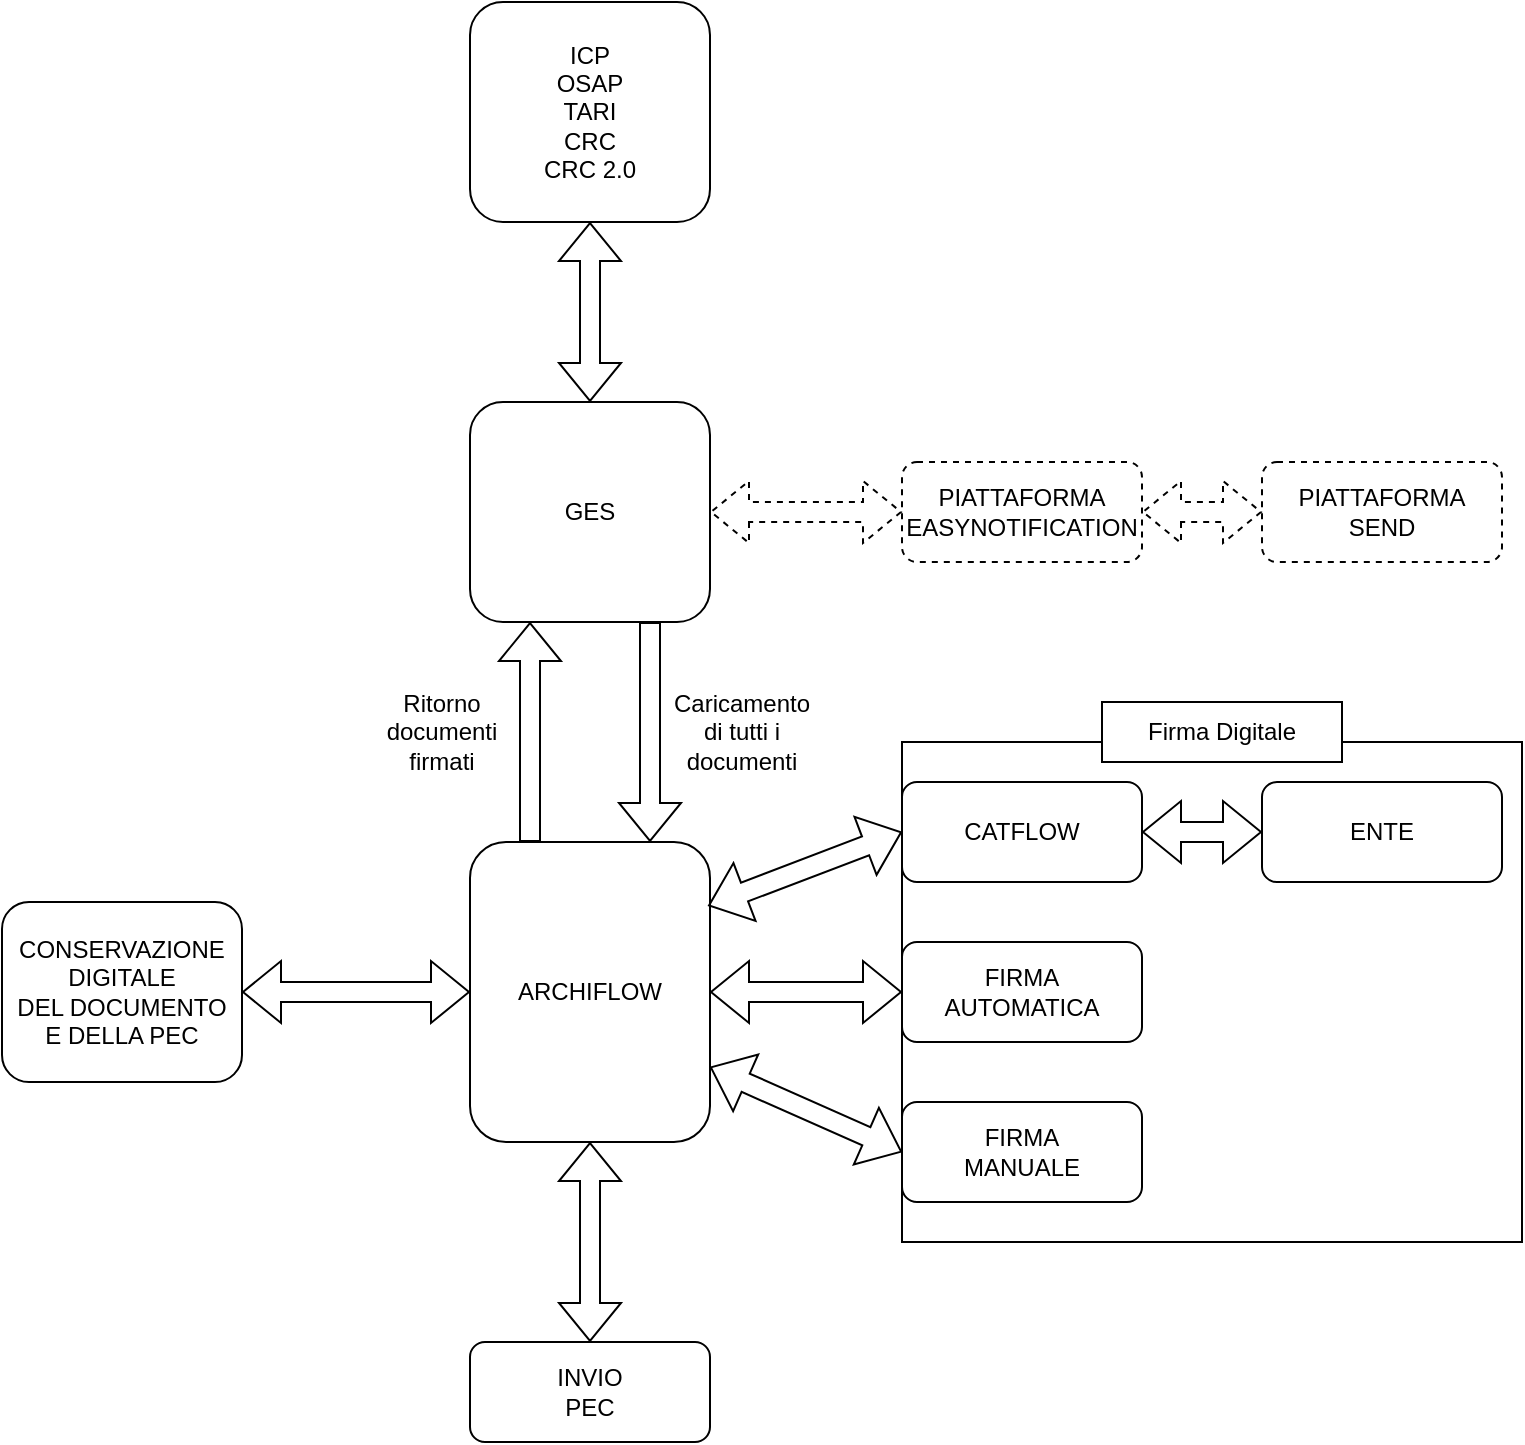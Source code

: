 <mxfile version="24.0.6" type="github">
  <diagram name="Pagina-1" id="iFga_gO1SLy5goV0IBSG">
    <mxGraphModel dx="1434" dy="746" grid="1" gridSize="10" guides="1" tooltips="1" connect="1" arrows="1" fold="1" page="1" pageScale="1" pageWidth="827" pageHeight="1169" math="0" shadow="0">
      <root>
        <mxCell id="0" />
        <mxCell id="1" parent="0" />
        <mxCell id="JwesNAUd77x39-J_UGq0-30" value="" style="rounded=0;whiteSpace=wrap;html=1;" vertex="1" parent="1">
          <mxGeometry x="510" y="380" width="310" height="250" as="geometry" />
        </mxCell>
        <mxCell id="JwesNAUd77x39-J_UGq0-1" value="ICP&lt;div&gt;OSAP&lt;/div&gt;&lt;div&gt;TARI&lt;/div&gt;&lt;div&gt;CRC&lt;/div&gt;&lt;div&gt;CRC 2.0&lt;/div&gt;" style="rounded=1;whiteSpace=wrap;html=1;" vertex="1" parent="1">
          <mxGeometry x="294" y="10" width="120" height="110" as="geometry" />
        </mxCell>
        <mxCell id="JwesNAUd77x39-J_UGq0-2" value="&lt;div&gt;GES&lt;/div&gt;" style="rounded=1;whiteSpace=wrap;html=1;" vertex="1" parent="1">
          <mxGeometry x="294" y="210" width="120" height="110" as="geometry" />
        </mxCell>
        <mxCell id="JwesNAUd77x39-J_UGq0-3" value="&lt;div&gt;ARCHIFLOW&lt;/div&gt;" style="rounded=1;whiteSpace=wrap;html=1;" vertex="1" parent="1">
          <mxGeometry x="294" y="430" width="120" height="150" as="geometry" />
        </mxCell>
        <mxCell id="JwesNAUd77x39-J_UGq0-4" value="&lt;div&gt;CATFLOW&lt;/div&gt;" style="rounded=1;whiteSpace=wrap;html=1;" vertex="1" parent="1">
          <mxGeometry x="510" y="400" width="120" height="50" as="geometry" />
        </mxCell>
        <mxCell id="JwesNAUd77x39-J_UGq0-7" value="" style="shape=flexArrow;endArrow=classic;html=1;rounded=0;entryX=0.75;entryY=0;entryDx=0;entryDy=0;exitX=0.75;exitY=1;exitDx=0;exitDy=0;" edge="1" parent="1" source="JwesNAUd77x39-J_UGq0-2" target="JwesNAUd77x39-J_UGq0-3">
          <mxGeometry width="50" height="50" relative="1" as="geometry">
            <mxPoint x="400" y="340" as="sourcePoint" />
            <mxPoint x="440" y="360" as="targetPoint" />
          </mxGeometry>
        </mxCell>
        <mxCell id="JwesNAUd77x39-J_UGq0-8" value="Caricamento di tutti i documenti" style="text;html=1;align=center;verticalAlign=middle;whiteSpace=wrap;rounded=0;" vertex="1" parent="1">
          <mxGeometry x="400" y="360" width="60" height="30" as="geometry" />
        </mxCell>
        <mxCell id="JwesNAUd77x39-J_UGq0-9" value="&lt;div&gt;FIRMA&lt;/div&gt;&lt;div&gt;AUTOMATICA&lt;/div&gt;" style="rounded=1;whiteSpace=wrap;html=1;" vertex="1" parent="1">
          <mxGeometry x="510" y="480" width="120" height="50" as="geometry" />
        </mxCell>
        <mxCell id="JwesNAUd77x39-J_UGq0-10" value="&lt;div&gt;FIRMA&lt;/div&gt;&lt;div&gt;MANUALE&lt;/div&gt;" style="rounded=1;whiteSpace=wrap;html=1;" vertex="1" parent="1">
          <mxGeometry x="510" y="560" width="120" height="50" as="geometry" />
        </mxCell>
        <mxCell id="JwesNAUd77x39-J_UGq0-11" value="&lt;div&gt;ENTE&lt;/div&gt;" style="rounded=1;whiteSpace=wrap;html=1;" vertex="1" parent="1">
          <mxGeometry x="690" y="400" width="120" height="50" as="geometry" />
        </mxCell>
        <mxCell id="JwesNAUd77x39-J_UGq0-12" value="" style="shape=flexArrow;endArrow=classic;startArrow=classic;html=1;rounded=0;entryX=0;entryY=0.5;entryDx=0;entryDy=0;exitX=1;exitY=0.5;exitDx=0;exitDy=0;" edge="1" parent="1" source="JwesNAUd77x39-J_UGq0-4" target="JwesNAUd77x39-J_UGq0-11">
          <mxGeometry width="100" height="100" relative="1" as="geometry">
            <mxPoint x="360" y="430" as="sourcePoint" />
            <mxPoint x="460" y="330" as="targetPoint" />
          </mxGeometry>
        </mxCell>
        <mxCell id="JwesNAUd77x39-J_UGq0-13" value="" style="shape=flexArrow;endArrow=classic;startArrow=classic;html=1;rounded=0;entryX=0;entryY=0.5;entryDx=0;entryDy=0;exitX=0.992;exitY=0.213;exitDx=0;exitDy=0;exitPerimeter=0;" edge="1" parent="1" source="JwesNAUd77x39-J_UGq0-3" target="JwesNAUd77x39-J_UGq0-4">
          <mxGeometry width="100" height="100" relative="1" as="geometry">
            <mxPoint x="360" y="430" as="sourcePoint" />
            <mxPoint x="460" y="330" as="targetPoint" />
          </mxGeometry>
        </mxCell>
        <mxCell id="JwesNAUd77x39-J_UGq0-14" value="" style="shape=flexArrow;endArrow=classic;startArrow=classic;html=1;rounded=0;entryX=0;entryY=0.5;entryDx=0;entryDy=0;exitX=1;exitY=0.5;exitDx=0;exitDy=0;" edge="1" parent="1" source="JwesNAUd77x39-J_UGq0-3" target="JwesNAUd77x39-J_UGq0-9">
          <mxGeometry width="100" height="100" relative="1" as="geometry">
            <mxPoint x="360" y="430" as="sourcePoint" />
            <mxPoint x="460" y="330" as="targetPoint" />
          </mxGeometry>
        </mxCell>
        <mxCell id="JwesNAUd77x39-J_UGq0-15" value="" style="shape=flexArrow;endArrow=classic;startArrow=classic;html=1;rounded=0;entryX=0;entryY=0.5;entryDx=0;entryDy=0;exitX=1;exitY=0.75;exitDx=0;exitDy=0;" edge="1" parent="1" source="JwesNAUd77x39-J_UGq0-3" target="JwesNAUd77x39-J_UGq0-10">
          <mxGeometry width="100" height="100" relative="1" as="geometry">
            <mxPoint x="360" y="430" as="sourcePoint" />
            <mxPoint x="460" y="330" as="targetPoint" />
          </mxGeometry>
        </mxCell>
        <mxCell id="JwesNAUd77x39-J_UGq0-16" value="&lt;div&gt;INVIO&lt;/div&gt;&lt;div&gt;PEC&lt;/div&gt;" style="rounded=1;whiteSpace=wrap;html=1;" vertex="1" parent="1">
          <mxGeometry x="294" y="680" width="120" height="50" as="geometry" />
        </mxCell>
        <mxCell id="JwesNAUd77x39-J_UGq0-17" value="" style="shape=flexArrow;endArrow=classic;startArrow=classic;html=1;rounded=0;exitX=0.5;exitY=1;exitDx=0;exitDy=0;entryX=0.5;entryY=0;entryDx=0;entryDy=0;" edge="1" parent="1" source="JwesNAUd77x39-J_UGq0-3" target="JwesNAUd77x39-J_UGq0-16">
          <mxGeometry width="100" height="100" relative="1" as="geometry">
            <mxPoint x="360" y="530" as="sourcePoint" />
            <mxPoint x="460" y="430" as="targetPoint" />
          </mxGeometry>
        </mxCell>
        <mxCell id="JwesNAUd77x39-J_UGq0-18" value="&lt;div&gt;CONSERVAZIONE&lt;/div&gt;&lt;div&gt;DIGITALE&lt;/div&gt;&lt;div&gt;DEL DOCUMENTO&lt;/div&gt;&lt;div&gt;E DELLA PEC&lt;/div&gt;" style="rounded=1;whiteSpace=wrap;html=1;" vertex="1" parent="1">
          <mxGeometry x="60" y="460" width="120" height="90" as="geometry" />
        </mxCell>
        <mxCell id="JwesNAUd77x39-J_UGq0-19" value="" style="shape=flexArrow;endArrow=classic;startArrow=classic;html=1;rounded=0;exitX=1;exitY=0.5;exitDx=0;exitDy=0;entryX=0;entryY=0.5;entryDx=0;entryDy=0;" edge="1" parent="1" source="JwesNAUd77x39-J_UGq0-18" target="JwesNAUd77x39-J_UGq0-3">
          <mxGeometry width="100" height="100" relative="1" as="geometry">
            <mxPoint x="360" y="530" as="sourcePoint" />
            <mxPoint x="460" y="430" as="targetPoint" />
          </mxGeometry>
        </mxCell>
        <mxCell id="JwesNAUd77x39-J_UGq0-20" value="" style="shape=flexArrow;endArrow=classic;html=1;rounded=0;entryX=0.25;entryY=1;entryDx=0;entryDy=0;exitX=0.25;exitY=0;exitDx=0;exitDy=0;" edge="1" parent="1" source="JwesNAUd77x39-J_UGq0-3" target="JwesNAUd77x39-J_UGq0-2">
          <mxGeometry width="50" height="50" relative="1" as="geometry">
            <mxPoint x="390" y="510" as="sourcePoint" />
            <mxPoint x="440" y="460" as="targetPoint" />
          </mxGeometry>
        </mxCell>
        <mxCell id="JwesNAUd77x39-J_UGq0-21" value="Ritorno&lt;div&gt;documenti&lt;/div&gt;&lt;div&gt;firmati&lt;/div&gt;" style="text;html=1;align=center;verticalAlign=middle;whiteSpace=wrap;rounded=0;" vertex="1" parent="1">
          <mxGeometry x="250" y="360" width="60" height="30" as="geometry" />
        </mxCell>
        <mxCell id="JwesNAUd77x39-J_UGq0-22" value="" style="shape=flexArrow;endArrow=classic;startArrow=classic;html=1;rounded=0;entryX=0.5;entryY=0;entryDx=0;entryDy=0;exitX=0.5;exitY=1;exitDx=0;exitDy=0;" edge="1" parent="1" source="JwesNAUd77x39-J_UGq0-1" target="JwesNAUd77x39-J_UGq0-2">
          <mxGeometry width="100" height="100" relative="1" as="geometry">
            <mxPoint x="360" y="430" as="sourcePoint" />
            <mxPoint x="460" y="330" as="targetPoint" />
          </mxGeometry>
        </mxCell>
        <mxCell id="JwesNAUd77x39-J_UGq0-23" value="PIATTAFORMA SEND" style="rounded=1;whiteSpace=wrap;html=1;dashed=1;" vertex="1" parent="1">
          <mxGeometry x="690" y="240" width="120" height="50" as="geometry" />
        </mxCell>
        <mxCell id="JwesNAUd77x39-J_UGq0-25" value="PIATTAFORMA EASYNOTIFICATION" style="rounded=1;whiteSpace=wrap;html=1;dashed=1;" vertex="1" parent="1">
          <mxGeometry x="510" y="240" width="120" height="50" as="geometry" />
        </mxCell>
        <mxCell id="JwesNAUd77x39-J_UGq0-26" value="" style="shape=flexArrow;endArrow=classic;startArrow=classic;html=1;rounded=0;entryX=0;entryY=0.5;entryDx=0;entryDy=0;exitX=1;exitY=0.5;exitDx=0;exitDy=0;dashed=1;" edge="1" parent="1" source="JwesNAUd77x39-J_UGq0-2" target="JwesNAUd77x39-J_UGq0-25">
          <mxGeometry width="100" height="100" relative="1" as="geometry">
            <mxPoint x="360" y="430" as="sourcePoint" />
            <mxPoint x="460" y="330" as="targetPoint" />
          </mxGeometry>
        </mxCell>
        <mxCell id="JwesNAUd77x39-J_UGq0-28" value="" style="shape=flexArrow;endArrow=classic;startArrow=classic;html=1;rounded=0;entryX=0;entryY=0.5;entryDx=0;entryDy=0;dashed=1;exitX=1;exitY=0.5;exitDx=0;exitDy=0;" edge="1" parent="1" source="JwesNAUd77x39-J_UGq0-25" target="JwesNAUd77x39-J_UGq0-23">
          <mxGeometry width="100" height="100" relative="1" as="geometry">
            <mxPoint x="650" y="200" as="sourcePoint" />
            <mxPoint x="520" y="275" as="targetPoint" />
          </mxGeometry>
        </mxCell>
        <mxCell id="JwesNAUd77x39-J_UGq0-31" value="Firma Digitale" style="text;html=1;align=center;verticalAlign=middle;whiteSpace=wrap;rounded=0;fillColor=default;strokeColor=default;" vertex="1" parent="1">
          <mxGeometry x="610" y="360" width="120" height="30" as="geometry" />
        </mxCell>
      </root>
    </mxGraphModel>
  </diagram>
</mxfile>
